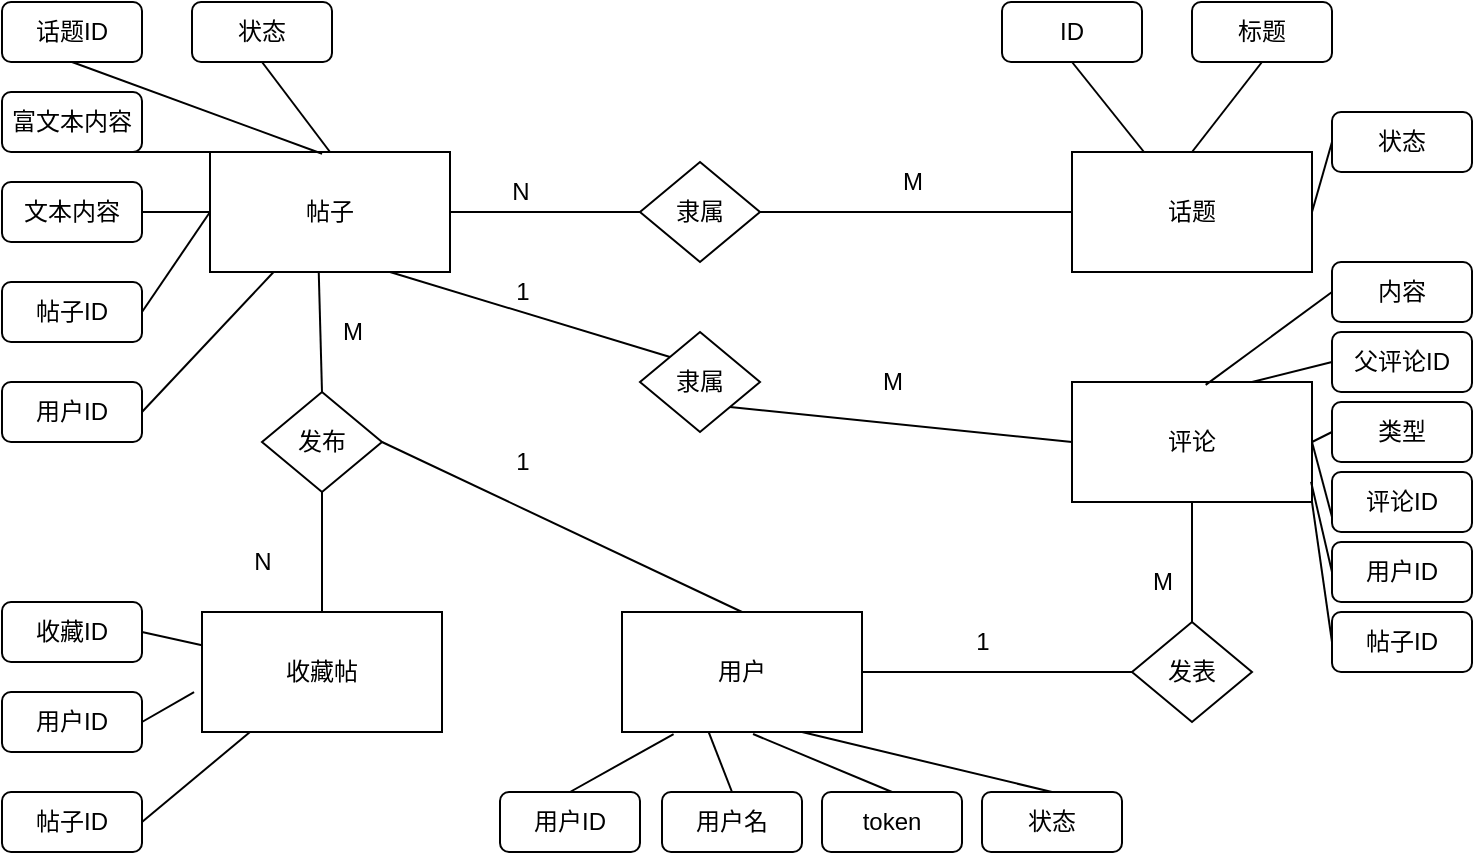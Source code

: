 <mxfile version="17.4.1" type="github">
  <diagram id="v-0yNBKLQEYkASYs1LeN" name="Page-1">
    <mxGraphModel dx="1165" dy="644" grid="1" gridSize="10" guides="1" tooltips="1" connect="1" arrows="1" fold="1" page="1" pageScale="1" pageWidth="827" pageHeight="1169" math="0" shadow="0">
      <root>
        <mxCell id="0" />
        <mxCell id="1" parent="0" />
        <mxCell id="ejY3GY-Bhjg4bqdumry0-2" style="rounded=0;orthogonalLoop=1;jettySize=auto;html=1;exitX=0.5;exitY=0;exitDx=0;exitDy=0;entryX=1;entryY=0.5;entryDx=0;entryDy=0;endArrow=none;endFill=0;" edge="1" parent="1" source="YZK5T-PvoIzCCBNRR7O4-36" target="YZK5T-PvoIzCCBNRR7O4-41">
          <mxGeometry relative="1" as="geometry" />
        </mxCell>
        <mxCell id="ejY3GY-Bhjg4bqdumry0-10" style="edgeStyle=none;rounded=0;orthogonalLoop=1;jettySize=auto;html=1;exitX=1;exitY=0.5;exitDx=0;exitDy=0;entryX=0;entryY=0.5;entryDx=0;entryDy=0;endArrow=none;endFill=0;" edge="1" parent="1" source="YZK5T-PvoIzCCBNRR7O4-36" target="YZK5T-PvoIzCCBNRR7O4-59">
          <mxGeometry relative="1" as="geometry" />
        </mxCell>
        <mxCell id="YZK5T-PvoIzCCBNRR7O4-36" value="用户" style="rounded=0;whiteSpace=wrap;html=1;" parent="1" vertex="1">
          <mxGeometry x="620" y="800" width="120" height="60" as="geometry" />
        </mxCell>
        <mxCell id="YZK5T-PvoIzCCBNRR7O4-53" style="edgeStyle=none;rounded=0;orthogonalLoop=1;jettySize=auto;html=1;exitX=1;exitY=0.5;exitDx=0;exitDy=0;entryX=0;entryY=0.5;entryDx=0;entryDy=0;endArrow=none;endFill=0;" parent="1" source="YZK5T-PvoIzCCBNRR7O4-37" target="YZK5T-PvoIzCCBNRR7O4-52" edge="1">
          <mxGeometry relative="1" as="geometry" />
        </mxCell>
        <mxCell id="YZK5T-PvoIzCCBNRR7O4-37" value="帖子" style="rounded=0;whiteSpace=wrap;html=1;" parent="1" vertex="1">
          <mxGeometry x="414" y="570" width="120" height="60" as="geometry" />
        </mxCell>
        <mxCell id="YZK5T-PvoIzCCBNRR7O4-39" value="收藏帖" style="rounded=0;whiteSpace=wrap;html=1;" parent="1" vertex="1">
          <mxGeometry x="410" y="800" width="120" height="60" as="geometry" />
        </mxCell>
        <mxCell id="YZK5T-PvoIzCCBNRR7O4-98" style="edgeStyle=none;rounded=0;orthogonalLoop=1;jettySize=auto;html=1;exitX=1;exitY=0.5;exitDx=0;exitDy=0;entryX=0;entryY=0.5;entryDx=0;entryDy=0;endArrow=none;endFill=0;" parent="1" source="YZK5T-PvoIzCCBNRR7O4-40" target="YZK5T-PvoIzCCBNRR7O4-97" edge="1">
          <mxGeometry relative="1" as="geometry" />
        </mxCell>
        <mxCell id="YZK5T-PvoIzCCBNRR7O4-40" value="话题" style="rounded=0;whiteSpace=wrap;html=1;" parent="1" vertex="1">
          <mxGeometry x="845" y="570" width="120" height="60" as="geometry" />
        </mxCell>
        <mxCell id="YZK5T-PvoIzCCBNRR7O4-43" style="edgeStyle=none;rounded=0;orthogonalLoop=1;jettySize=auto;html=1;exitX=0.5;exitY=0;exitDx=0;exitDy=0;entryX=0.453;entryY=0.994;entryDx=0;entryDy=0;entryPerimeter=0;endArrow=none;endFill=0;" parent="1" source="YZK5T-PvoIzCCBNRR7O4-41" target="YZK5T-PvoIzCCBNRR7O4-37" edge="1">
          <mxGeometry relative="1" as="geometry" />
        </mxCell>
        <mxCell id="ejY3GY-Bhjg4bqdumry0-9" style="edgeStyle=none;rounded=0;orthogonalLoop=1;jettySize=auto;html=1;exitX=0.5;exitY=1;exitDx=0;exitDy=0;endArrow=none;endFill=0;" edge="1" parent="1" source="YZK5T-PvoIzCCBNRR7O4-41" target="YZK5T-PvoIzCCBNRR7O4-39">
          <mxGeometry relative="1" as="geometry" />
        </mxCell>
        <mxCell id="YZK5T-PvoIzCCBNRR7O4-41" value="发布" style="rhombus;whiteSpace=wrap;html=1;" parent="1" vertex="1">
          <mxGeometry x="440" y="690" width="60" height="50" as="geometry" />
        </mxCell>
        <mxCell id="YZK5T-PvoIzCCBNRR7O4-44" value="1" style="text;html=1;align=center;verticalAlign=middle;resizable=0;points=[];autosize=1;strokeColor=none;fillColor=none;" parent="1" vertex="1">
          <mxGeometry x="560" y="715" width="20" height="20" as="geometry" />
        </mxCell>
        <mxCell id="YZK5T-PvoIzCCBNRR7O4-50" value="M" style="text;html=1;align=center;verticalAlign=middle;resizable=0;points=[];autosize=1;strokeColor=none;fillColor=none;" parent="1" vertex="1">
          <mxGeometry x="470" y="650" width="30" height="20" as="geometry" />
        </mxCell>
        <mxCell id="YZK5T-PvoIzCCBNRR7O4-54" style="edgeStyle=none;rounded=0;orthogonalLoop=1;jettySize=auto;html=1;exitX=1;exitY=0.5;exitDx=0;exitDy=0;entryX=0;entryY=0.5;entryDx=0;entryDy=0;endArrow=none;endFill=0;" parent="1" source="YZK5T-PvoIzCCBNRR7O4-52" target="YZK5T-PvoIzCCBNRR7O4-40" edge="1">
          <mxGeometry relative="1" as="geometry" />
        </mxCell>
        <mxCell id="YZK5T-PvoIzCCBNRR7O4-52" value="隶属" style="rhombus;whiteSpace=wrap;html=1;" parent="1" vertex="1">
          <mxGeometry x="629" y="575" width="60" height="50" as="geometry" />
        </mxCell>
        <mxCell id="YZK5T-PvoIzCCBNRR7O4-55" value="N" style="text;html=1;align=center;verticalAlign=middle;resizable=0;points=[];autosize=1;strokeColor=none;fillColor=none;" parent="1" vertex="1">
          <mxGeometry x="559" y="580" width="20" height="20" as="geometry" />
        </mxCell>
        <mxCell id="YZK5T-PvoIzCCBNRR7O4-56" value="M" style="text;html=1;align=center;verticalAlign=middle;resizable=0;points=[];autosize=1;strokeColor=none;fillColor=none;" parent="1" vertex="1">
          <mxGeometry x="750" y="575" width="30" height="20" as="geometry" />
        </mxCell>
        <mxCell id="YZK5T-PvoIzCCBNRR7O4-62" value="" style="edgeStyle=none;rounded=0;orthogonalLoop=1;jettySize=auto;html=1;endArrow=none;endFill=0;" parent="1" source="YZK5T-PvoIzCCBNRR7O4-59" target="YZK5T-PvoIzCCBNRR7O4-61" edge="1">
          <mxGeometry relative="1" as="geometry" />
        </mxCell>
        <mxCell id="YZK5T-PvoIzCCBNRR7O4-59" value="发表" style="rhombus;whiteSpace=wrap;html=1;" parent="1" vertex="1">
          <mxGeometry x="875" y="805" width="60" height="50" as="geometry" />
        </mxCell>
        <mxCell id="YZK5T-PvoIzCCBNRR7O4-115" style="edgeStyle=none;rounded=0;orthogonalLoop=1;jettySize=auto;html=1;exitX=1;exitY=1;exitDx=0;exitDy=0;entryX=0;entryY=0.5;entryDx=0;entryDy=0;endArrow=none;endFill=0;" parent="1" source="YZK5T-PvoIzCCBNRR7O4-61" target="YZK5T-PvoIzCCBNRR7O4-105" edge="1">
          <mxGeometry relative="1" as="geometry" />
        </mxCell>
        <mxCell id="YZK5T-PvoIzCCBNRR7O4-61" value="评论" style="rounded=0;whiteSpace=wrap;html=1;" parent="1" vertex="1">
          <mxGeometry x="845" y="685" width="120" height="60" as="geometry" />
        </mxCell>
        <mxCell id="YZK5T-PvoIzCCBNRR7O4-64" value="M" style="text;html=1;align=center;verticalAlign=middle;resizable=0;points=[];autosize=1;strokeColor=none;fillColor=none;" parent="1" vertex="1">
          <mxGeometry x="875" y="775" width="30" height="20" as="geometry" />
        </mxCell>
        <mxCell id="YZK5T-PvoIzCCBNRR7O4-66" style="edgeStyle=none;rounded=0;orthogonalLoop=1;jettySize=auto;html=1;exitX=1;exitY=1;exitDx=0;exitDy=0;entryX=0;entryY=0.5;entryDx=0;entryDy=0;endArrow=none;endFill=0;" parent="1" source="YZK5T-PvoIzCCBNRR7O4-65" target="YZK5T-PvoIzCCBNRR7O4-61" edge="1">
          <mxGeometry relative="1" as="geometry" />
        </mxCell>
        <mxCell id="YZK5T-PvoIzCCBNRR7O4-67" style="edgeStyle=none;rounded=0;orthogonalLoop=1;jettySize=auto;html=1;exitX=0;exitY=0;exitDx=0;exitDy=0;entryX=0.75;entryY=1;entryDx=0;entryDy=0;endArrow=none;endFill=0;" parent="1" source="YZK5T-PvoIzCCBNRR7O4-65" target="YZK5T-PvoIzCCBNRR7O4-37" edge="1">
          <mxGeometry relative="1" as="geometry" />
        </mxCell>
        <mxCell id="YZK5T-PvoIzCCBNRR7O4-65" value="隶属" style="rhombus;whiteSpace=wrap;html=1;" parent="1" vertex="1">
          <mxGeometry x="629" y="660" width="60" height="50" as="geometry" />
        </mxCell>
        <mxCell id="YZK5T-PvoIzCCBNRR7O4-68" value="1" style="text;html=1;align=center;verticalAlign=middle;resizable=0;points=[];autosize=1;strokeColor=none;fillColor=none;" parent="1" vertex="1">
          <mxGeometry x="560" y="630" width="20" height="20" as="geometry" />
        </mxCell>
        <mxCell id="YZK5T-PvoIzCCBNRR7O4-69" value="M" style="text;html=1;align=center;verticalAlign=middle;resizable=0;points=[];autosize=1;strokeColor=none;fillColor=none;" parent="1" vertex="1">
          <mxGeometry x="740" y="675" width="30" height="20" as="geometry" />
        </mxCell>
        <mxCell id="YZK5T-PvoIzCCBNRR7O4-74" style="edgeStyle=none;rounded=0;orthogonalLoop=1;jettySize=auto;html=1;exitX=0.5;exitY=0;exitDx=0;exitDy=0;entryX=0.215;entryY=1.017;entryDx=0;entryDy=0;entryPerimeter=0;endArrow=none;endFill=0;" parent="1" source="YZK5T-PvoIzCCBNRR7O4-70" target="YZK5T-PvoIzCCBNRR7O4-36" edge="1">
          <mxGeometry relative="1" as="geometry" />
        </mxCell>
        <mxCell id="YZK5T-PvoIzCCBNRR7O4-70" value="用户ID" style="rounded=1;whiteSpace=wrap;html=1;" parent="1" vertex="1">
          <mxGeometry x="559" y="890" width="70" height="30" as="geometry" />
        </mxCell>
        <mxCell id="YZK5T-PvoIzCCBNRR7O4-75" style="edgeStyle=none;rounded=0;orthogonalLoop=1;jettySize=auto;html=1;exitX=0.5;exitY=0;exitDx=0;exitDy=0;entryX=0.362;entryY=1.005;entryDx=0;entryDy=0;entryPerimeter=0;endArrow=none;endFill=0;" parent="1" source="YZK5T-PvoIzCCBNRR7O4-71" target="YZK5T-PvoIzCCBNRR7O4-36" edge="1">
          <mxGeometry relative="1" as="geometry" />
        </mxCell>
        <mxCell id="YZK5T-PvoIzCCBNRR7O4-71" value="用户名" style="rounded=1;whiteSpace=wrap;html=1;" parent="1" vertex="1">
          <mxGeometry x="640" y="890" width="70" height="30" as="geometry" />
        </mxCell>
        <mxCell id="YZK5T-PvoIzCCBNRR7O4-76" style="edgeStyle=none;rounded=0;orthogonalLoop=1;jettySize=auto;html=1;exitX=0.5;exitY=0;exitDx=0;exitDy=0;entryX=0.546;entryY=1.017;entryDx=0;entryDy=0;entryPerimeter=0;endArrow=none;endFill=0;" parent="1" source="YZK5T-PvoIzCCBNRR7O4-72" target="YZK5T-PvoIzCCBNRR7O4-36" edge="1">
          <mxGeometry relative="1" as="geometry" />
        </mxCell>
        <mxCell id="YZK5T-PvoIzCCBNRR7O4-72" value="token" style="rounded=1;whiteSpace=wrap;html=1;" parent="1" vertex="1">
          <mxGeometry x="720" y="890" width="70" height="30" as="geometry" />
        </mxCell>
        <mxCell id="YZK5T-PvoIzCCBNRR7O4-77" style="edgeStyle=none;rounded=0;orthogonalLoop=1;jettySize=auto;html=1;exitX=0.5;exitY=0;exitDx=0;exitDy=0;entryX=0.75;entryY=1;entryDx=0;entryDy=0;endArrow=none;endFill=0;" parent="1" source="YZK5T-PvoIzCCBNRR7O4-73" target="YZK5T-PvoIzCCBNRR7O4-36" edge="1">
          <mxGeometry relative="1" as="geometry" />
        </mxCell>
        <mxCell id="YZK5T-PvoIzCCBNRR7O4-73" value="状态" style="rounded=1;whiteSpace=wrap;html=1;" parent="1" vertex="1">
          <mxGeometry x="800" y="890" width="70" height="30" as="geometry" />
        </mxCell>
        <mxCell id="YZK5T-PvoIzCCBNRR7O4-82" style="edgeStyle=none;rounded=0;orthogonalLoop=1;jettySize=auto;html=1;exitX=1;exitY=0.5;exitDx=0;exitDy=0;endArrow=none;endFill=0;" parent="1" source="YZK5T-PvoIzCCBNRR7O4-78" target="YZK5T-PvoIzCCBNRR7O4-39" edge="1">
          <mxGeometry relative="1" as="geometry" />
        </mxCell>
        <mxCell id="YZK5T-PvoIzCCBNRR7O4-78" value="帖子ID" style="rounded=1;whiteSpace=wrap;html=1;" parent="1" vertex="1">
          <mxGeometry x="310" y="890" width="70" height="30" as="geometry" />
        </mxCell>
        <mxCell id="YZK5T-PvoIzCCBNRR7O4-83" style="edgeStyle=none;rounded=0;orthogonalLoop=1;jettySize=auto;html=1;exitX=1;exitY=0.5;exitDx=0;exitDy=0;entryX=-0.033;entryY=0.667;entryDx=0;entryDy=0;entryPerimeter=0;endArrow=none;endFill=0;" parent="1" source="YZK5T-PvoIzCCBNRR7O4-79" target="YZK5T-PvoIzCCBNRR7O4-39" edge="1">
          <mxGeometry relative="1" as="geometry" />
        </mxCell>
        <mxCell id="YZK5T-PvoIzCCBNRR7O4-79" value="用户ID" style="rounded=1;whiteSpace=wrap;html=1;" parent="1" vertex="1">
          <mxGeometry x="310" y="840" width="70" height="30" as="geometry" />
        </mxCell>
        <mxCell id="YZK5T-PvoIzCCBNRR7O4-84" style="edgeStyle=none;rounded=0;orthogonalLoop=1;jettySize=auto;html=1;exitX=1;exitY=0.5;exitDx=0;exitDy=0;endArrow=none;endFill=0;" parent="1" source="YZK5T-PvoIzCCBNRR7O4-80" target="YZK5T-PvoIzCCBNRR7O4-39" edge="1">
          <mxGeometry relative="1" as="geometry" />
        </mxCell>
        <mxCell id="YZK5T-PvoIzCCBNRR7O4-80" value="收藏ID" style="rounded=1;whiteSpace=wrap;html=1;" parent="1" vertex="1">
          <mxGeometry x="310" y="795" width="70" height="30" as="geometry" />
        </mxCell>
        <mxCell id="YZK5T-PvoIzCCBNRR7O4-91" style="edgeStyle=none;rounded=0;orthogonalLoop=1;jettySize=auto;html=1;exitX=1;exitY=0.5;exitDx=0;exitDy=0;endArrow=none;endFill=0;" parent="1" source="YZK5T-PvoIzCCBNRR7O4-85" target="YZK5T-PvoIzCCBNRR7O4-37" edge="1">
          <mxGeometry relative="1" as="geometry" />
        </mxCell>
        <mxCell id="YZK5T-PvoIzCCBNRR7O4-85" value="用户ID" style="rounded=1;whiteSpace=wrap;html=1;" parent="1" vertex="1">
          <mxGeometry x="310" y="685" width="70" height="30" as="geometry" />
        </mxCell>
        <mxCell id="YZK5T-PvoIzCCBNRR7O4-92" style="edgeStyle=none;rounded=0;orthogonalLoop=1;jettySize=auto;html=1;exitX=1;exitY=0.5;exitDx=0;exitDy=0;entryX=0;entryY=0.5;entryDx=0;entryDy=0;endArrow=none;endFill=0;" parent="1" source="YZK5T-PvoIzCCBNRR7O4-86" target="YZK5T-PvoIzCCBNRR7O4-37" edge="1">
          <mxGeometry relative="1" as="geometry" />
        </mxCell>
        <mxCell id="YZK5T-PvoIzCCBNRR7O4-86" value="帖子ID&lt;span style=&quot;color: rgba(0 , 0 , 0 , 0) ; font-family: monospace ; font-size: 0px&quot;&gt;%3CmxGraphModel%3E%3Croot%3E%3CmxCell%20id%3D%220%22%2F%3E%3CmxCell%20id%3D%221%22%20parent%3D%220%22%2F%3E%3CmxCell%20id%3D%222%22%20value%3D%22%E7%94%A8%E6%88%B7ID%22%20style%3D%22rounded%3D1%3BwhiteSpace%3Dwrap%3Bhtml%3D1%3B%22%20vertex%3D%221%22%20parent%3D%221%22%3E%3CmxGeometry%20x%3D%22340%22%20y%3D%221060%22%20width%3D%2270%22%20height%3D%2230%22%20as%3D%22geometry%22%2F%3E%3C%2FmxCell%3E%3C%2Froot%3E%3C%2FmxGraphModel%3E&lt;/span&gt;" style="rounded=1;whiteSpace=wrap;html=1;" parent="1" vertex="1">
          <mxGeometry x="310" y="635" width="70" height="30" as="geometry" />
        </mxCell>
        <mxCell id="YZK5T-PvoIzCCBNRR7O4-93" style="edgeStyle=none;rounded=0;orthogonalLoop=1;jettySize=auto;html=1;exitX=1;exitY=0.5;exitDx=0;exitDy=0;endArrow=none;endFill=0;" parent="1" source="YZK5T-PvoIzCCBNRR7O4-87" target="YZK5T-PvoIzCCBNRR7O4-37" edge="1">
          <mxGeometry relative="1" as="geometry" />
        </mxCell>
        <mxCell id="YZK5T-PvoIzCCBNRR7O4-87" value="文本内容" style="rounded=1;whiteSpace=wrap;html=1;" parent="1" vertex="1">
          <mxGeometry x="310" y="585" width="70" height="30" as="geometry" />
        </mxCell>
        <mxCell id="YZK5T-PvoIzCCBNRR7O4-94" style="edgeStyle=none;rounded=0;orthogonalLoop=1;jettySize=auto;html=1;exitX=0.5;exitY=1;exitDx=0;exitDy=0;entryX=0.25;entryY=0;entryDx=0;entryDy=0;endArrow=none;endFill=0;" parent="1" source="YZK5T-PvoIzCCBNRR7O4-88" target="YZK5T-PvoIzCCBNRR7O4-37" edge="1">
          <mxGeometry relative="1" as="geometry" />
        </mxCell>
        <mxCell id="YZK5T-PvoIzCCBNRR7O4-88" value="富文本内容" style="rounded=1;whiteSpace=wrap;html=1;" parent="1" vertex="1">
          <mxGeometry x="310" y="540" width="70" height="30" as="geometry" />
        </mxCell>
        <mxCell id="YZK5T-PvoIzCCBNRR7O4-95" style="edgeStyle=none;rounded=0;orthogonalLoop=1;jettySize=auto;html=1;exitX=0.5;exitY=1;exitDx=0;exitDy=0;entryX=0.467;entryY=0.015;entryDx=0;entryDy=0;entryPerimeter=0;endArrow=none;endFill=0;" parent="1" source="YZK5T-PvoIzCCBNRR7O4-89" target="YZK5T-PvoIzCCBNRR7O4-37" edge="1">
          <mxGeometry relative="1" as="geometry" />
        </mxCell>
        <mxCell id="YZK5T-PvoIzCCBNRR7O4-89" value="话题ID" style="rounded=1;whiteSpace=wrap;html=1;" parent="1" vertex="1">
          <mxGeometry x="310" y="495" width="70" height="30" as="geometry" />
        </mxCell>
        <mxCell id="ejY3GY-Bhjg4bqdumry0-5" style="edgeStyle=none;rounded=0;orthogonalLoop=1;jettySize=auto;html=1;exitX=0.5;exitY=1;exitDx=0;exitDy=0;entryX=0.5;entryY=0;entryDx=0;entryDy=0;endArrow=none;endFill=0;" edge="1" parent="1" source="YZK5T-PvoIzCCBNRR7O4-90" target="YZK5T-PvoIzCCBNRR7O4-37">
          <mxGeometry relative="1" as="geometry" />
        </mxCell>
        <mxCell id="YZK5T-PvoIzCCBNRR7O4-90" value="状态" style="rounded=1;whiteSpace=wrap;html=1;" parent="1" vertex="1">
          <mxGeometry x="405" y="495" width="70" height="30" as="geometry" />
        </mxCell>
        <mxCell id="YZK5T-PvoIzCCBNRR7O4-97" value="状态" style="rounded=1;whiteSpace=wrap;html=1;" parent="1" vertex="1">
          <mxGeometry x="975" y="550" width="70" height="30" as="geometry" />
        </mxCell>
        <mxCell id="ejY3GY-Bhjg4bqdumry0-20" style="edgeStyle=none;rounded=0;orthogonalLoop=1;jettySize=auto;html=1;exitX=0.5;exitY=1;exitDx=0;exitDy=0;entryX=0.5;entryY=0;entryDx=0;entryDy=0;endArrow=none;endFill=0;" edge="1" parent="1" source="YZK5T-PvoIzCCBNRR7O4-99" target="YZK5T-PvoIzCCBNRR7O4-40">
          <mxGeometry relative="1" as="geometry" />
        </mxCell>
        <mxCell id="YZK5T-PvoIzCCBNRR7O4-99" value="标题" style="rounded=1;whiteSpace=wrap;html=1;" parent="1" vertex="1">
          <mxGeometry x="905" y="495" width="70" height="30" as="geometry" />
        </mxCell>
        <mxCell id="ejY3GY-Bhjg4bqdumry0-19" style="edgeStyle=none;rounded=0;orthogonalLoop=1;jettySize=auto;html=1;exitX=0.5;exitY=1;exitDx=0;exitDy=0;endArrow=none;endFill=0;" edge="1" parent="1" source="YZK5T-PvoIzCCBNRR7O4-100" target="YZK5T-PvoIzCCBNRR7O4-40">
          <mxGeometry relative="1" as="geometry" />
        </mxCell>
        <mxCell id="YZK5T-PvoIzCCBNRR7O4-100" value="ID" style="rounded=1;whiteSpace=wrap;html=1;" parent="1" vertex="1">
          <mxGeometry x="810" y="495" width="70" height="30" as="geometry" />
        </mxCell>
        <mxCell id="YZK5T-PvoIzCCBNRR7O4-113" style="edgeStyle=none;rounded=0;orthogonalLoop=1;jettySize=auto;html=1;exitX=0;exitY=0.75;exitDx=0;exitDy=0;entryX=1;entryY=0.5;entryDx=0;entryDy=0;endArrow=none;endFill=0;" parent="1" source="YZK5T-PvoIzCCBNRR7O4-103" target="YZK5T-PvoIzCCBNRR7O4-61" edge="1">
          <mxGeometry relative="1" as="geometry" />
        </mxCell>
        <mxCell id="YZK5T-PvoIzCCBNRR7O4-103" value="评论ID" style="rounded=1;whiteSpace=wrap;html=1;" parent="1" vertex="1">
          <mxGeometry x="975" y="730" width="70" height="30" as="geometry" />
        </mxCell>
        <mxCell id="YZK5T-PvoIzCCBNRR7O4-114" style="edgeStyle=none;rounded=0;orthogonalLoop=1;jettySize=auto;html=1;exitX=0;exitY=0.5;exitDx=0;exitDy=0;entryX=0.996;entryY=0.831;entryDx=0;entryDy=0;entryPerimeter=0;endArrow=none;endFill=0;" parent="1" source="YZK5T-PvoIzCCBNRR7O4-104" target="YZK5T-PvoIzCCBNRR7O4-61" edge="1">
          <mxGeometry relative="1" as="geometry" />
        </mxCell>
        <mxCell id="YZK5T-PvoIzCCBNRR7O4-104" value="用户ID" style="rounded=1;whiteSpace=wrap;html=1;" parent="1" vertex="1">
          <mxGeometry x="975" y="765" width="70" height="30" as="geometry" />
        </mxCell>
        <mxCell id="YZK5T-PvoIzCCBNRR7O4-105" value="帖子ID" style="rounded=1;whiteSpace=wrap;html=1;" parent="1" vertex="1">
          <mxGeometry x="975" y="800" width="70" height="30" as="geometry" />
        </mxCell>
        <mxCell id="ejY3GY-Bhjg4bqdumry0-15" style="edgeStyle=none;rounded=0;orthogonalLoop=1;jettySize=auto;html=1;exitX=0;exitY=0.5;exitDx=0;exitDy=0;entryX=0.557;entryY=0.024;entryDx=0;entryDy=0;entryPerimeter=0;endArrow=none;endFill=0;" edge="1" parent="1" source="YZK5T-PvoIzCCBNRR7O4-106" target="YZK5T-PvoIzCCBNRR7O4-61">
          <mxGeometry relative="1" as="geometry" />
        </mxCell>
        <mxCell id="YZK5T-PvoIzCCBNRR7O4-106" value="内容" style="rounded=1;whiteSpace=wrap;html=1;" parent="1" vertex="1">
          <mxGeometry x="975" y="625" width="70" height="30" as="geometry" />
        </mxCell>
        <mxCell id="ejY3GY-Bhjg4bqdumry0-16" style="edgeStyle=none;rounded=0;orthogonalLoop=1;jettySize=auto;html=1;exitX=0;exitY=0.5;exitDx=0;exitDy=0;entryX=0.75;entryY=0;entryDx=0;entryDy=0;endArrow=none;endFill=0;" edge="1" parent="1" source="YZK5T-PvoIzCCBNRR7O4-107" target="YZK5T-PvoIzCCBNRR7O4-61">
          <mxGeometry relative="1" as="geometry" />
        </mxCell>
        <mxCell id="YZK5T-PvoIzCCBNRR7O4-107" value="父评论ID" style="rounded=1;whiteSpace=wrap;html=1;" parent="1" vertex="1">
          <mxGeometry x="975" y="660" width="70" height="30" as="geometry" />
        </mxCell>
        <mxCell id="ejY3GY-Bhjg4bqdumry0-14" style="edgeStyle=none;rounded=0;orthogonalLoop=1;jettySize=auto;html=1;exitX=0;exitY=0.5;exitDx=0;exitDy=0;entryX=1;entryY=0.5;entryDx=0;entryDy=0;endArrow=none;endFill=0;" edge="1" parent="1" source="YZK5T-PvoIzCCBNRR7O4-109" target="YZK5T-PvoIzCCBNRR7O4-61">
          <mxGeometry relative="1" as="geometry" />
        </mxCell>
        <mxCell id="YZK5T-PvoIzCCBNRR7O4-109" value="类型" style="rounded=1;whiteSpace=wrap;html=1;" parent="1" vertex="1">
          <mxGeometry x="975" y="695" width="70" height="30" as="geometry" />
        </mxCell>
        <mxCell id="ejY3GY-Bhjg4bqdumry0-3" value="N" style="text;html=1;align=center;verticalAlign=middle;resizable=0;points=[];autosize=1;strokeColor=none;fillColor=none;" vertex="1" parent="1">
          <mxGeometry x="430" y="765" width="20" height="20" as="geometry" />
        </mxCell>
        <mxCell id="ejY3GY-Bhjg4bqdumry0-11" value="1" style="text;html=1;align=center;verticalAlign=middle;resizable=0;points=[];autosize=1;strokeColor=none;fillColor=none;" vertex="1" parent="1">
          <mxGeometry x="790" y="805" width="20" height="20" as="geometry" />
        </mxCell>
      </root>
    </mxGraphModel>
  </diagram>
</mxfile>
